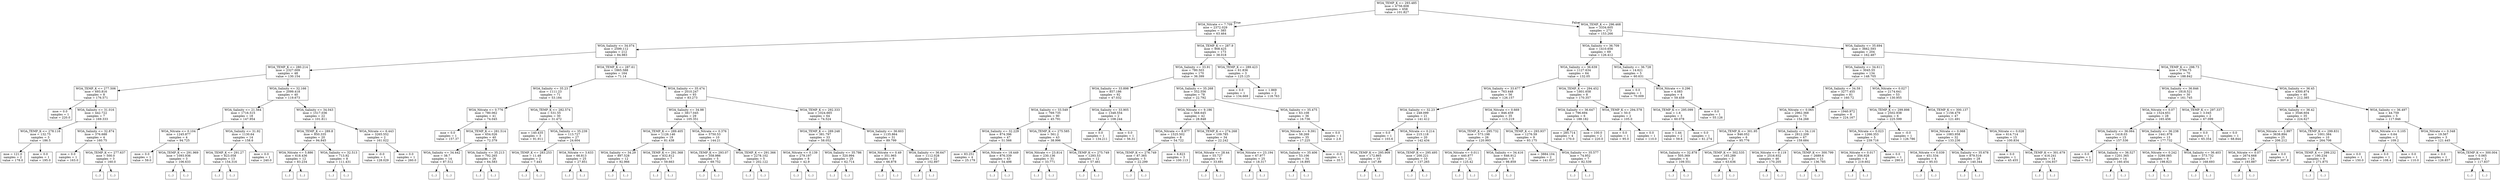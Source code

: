 digraph Tree {
node [shape=box] ;
0 [label="WOA_TEMP_K <= 293.485\nmse = 4756.608\nsamples = 658\nvalue = 101.827"] ;
1 [label="WOA_Nitrate <= 7.709\nmse = 2372.029\nsamples = 385\nvalue = 63.464"] ;
0 -> 1 [labeldistance=2.5, labelangle=45, headlabel="True"] ;
2 [label="WOA_Salinity <= 34.074\nmse = 2599.112\nsamples = 212\nvalue = 84.983"] ;
1 -> 2 ;
3 [label="WOA_TEMP_K <= 280.214\nmse = 2327.009\nsamples = 48\nvalue = 130.154"] ;
2 -> 3 ;
4 [label="WOA_TEMP_K <= 277.506\nmse = 693.816\nsamples = 8\nvalue = 176.571"] ;
3 -> 4 ;
5 [label="mse = 0.0\nsamples = 1\nvalue = 220.0"] ;
4 -> 5 ;
6 [label="WOA_Salinity <= 31.016\nmse = 442.722\nsamples = 7\nvalue = 169.333"] ;
4 -> 6 ;
7 [label="WOA_TEMP_K <= 278.116\nmse = 132.75\nsamples = 3\nvalue = 186.5"] ;
6 -> 7 ;
8 [label="mse = 121.0\nsamples = 2\nvalue = 178.0"] ;
7 -> 8 ;
9 [label="mse = 0.0\nsamples = 1\nvalue = 195.0"] ;
7 -> 9 ;
10 [label="WOA_Salinity <= 32.874\nmse = 376.688\nsamples = 4\nvalue = 160.75"] ;
6 -> 10 ;
11 [label="mse = 0.0\nsamples = 1\nvalue = 163.0"] ;
10 -> 11 ;
12 [label="WOA_TEMP_K <= 277.637\nmse = 500.0\nsamples = 3\nvalue = 160.0"] ;
10 -> 12 ;
13 [label="(...)"] ;
12 -> 13 ;
14 [label="(...)"] ;
12 -> 14 ;
15 [label="WOA_Salinity <= 32.166\nmse = 2099.418\nsamples = 40\nvalue = 119.673"] ;
3 -> 15 ;
16 [label="WOA_Salinity <= 21.564\nmse = 1716.515\nsamples = 18\nvalue = 147.954"] ;
15 -> 16 ;
17 [label="WOA_Nitrate <= 0.104\nmse = 1245.877\nsamples = 4\nvalue = 94.725"] ;
16 -> 17 ;
18 [label="mse = 0.0\nsamples = 1\nvalue = 59.0"] ;
17 -> 18 ;
19 [label="WOA_TEMP_K <= 291.969\nmse = 1093.936\nsamples = 3\nvalue = 106.633"] ;
17 -> 19 ;
20 [label="(...)"] ;
19 -> 20 ;
23 [label="(...)"] ;
19 -> 23 ;
24 [label="WOA_Salinity <= 31.92\nmse = 1130.64\nsamples = 14\nvalue = 158.6"] ;
16 -> 24 ;
25 [label="WOA_TEMP_K <= 291.27\nmse = 823.058\nsamples = 13\nvalue = 154.316"] ;
24 -> 25 ;
26 [label="(...)"] ;
25 -> 26 ;
47 [label="(...)"] ;
25 -> 47 ;
48 [label="mse = 0.0\nsamples = 1\nvalue = 240.0"] ;
24 -> 48 ;
49 [label="WOA_Salinity <= 34.043\nmse = 1517.036\nsamples = 22\nvalue = 101.811"] ;
15 -> 49 ;
50 [label="WOA_TEMP_K <= 289.8\nmse = 850.335\nsamples = 20\nvalue = 94.845"] ;
49 -> 50 ;
51 [label="WOA_Nitrate <= 5.886\nmse = 618.436\nsamples = 12\nvalue = 83.234"] ;
50 -> 51 ;
52 [label="(...)"] ;
51 -> 52 ;
67 [label="(...)"] ;
51 -> 67 ;
74 [label="WOA_Salinity <= 32.513\nmse = 713.92\nsamples = 8\nvalue = 111.431"] ;
50 -> 74 ;
75 [label="(...)"] ;
74 -> 75 ;
76 [label="(...)"] ;
74 -> 76 ;
87 [label="WOA_Nitrate <= 6.443\nmse = 3265.552\nsamples = 2\nvalue = 161.022"] ;
49 -> 87 ;
88 [label="mse = -0.0\nsamples = 1\nvalue = 128.029"] ;
87 -> 88 ;
89 [label="mse = 0.0\nsamples = 1\nvalue = 260.0"] ;
87 -> 89 ;
90 [label="WOA_TEMP_K <= 287.61\nmse = 1865.588\nsamples = 164\nvalue = 71.14"] ;
2 -> 90 ;
91 [label="WOA_Salinity <= 35.23\nmse = 1111.23\nsamples = 71\nvalue = 53.184"] ;
90 -> 91 ;
92 [label="WOA_Nitrate <= 0.776\nmse = 780.062\nsamples = 41\nvalue = 74.045"] ;
91 -> 92 ;
93 [label="mse = 0.0\nsamples = 1\nvalue = 157.37"] ;
92 -> 93 ;
94 [label="WOA_TEMP_K <= 281.514\nmse = 654.026\nsamples = 40\nvalue = 72.379"] ;
92 -> 94 ;
95 [label="WOA_Salinity <= 34.442\nmse = 38.7\nsamples = 14\nvalue = 87.512"] ;
94 -> 95 ;
96 [label="(...)"] ;
95 -> 96 ;
105 [label="(...)"] ;
95 -> 105 ;
118 [label="WOA_Salinity <= 35.213\nmse = 792.265\nsamples = 26\nvalue = 64.583"] ;
94 -> 118 ;
119 [label="(...)"] ;
118 -> 119 ;
152 [label="(...)"] ;
118 -> 152 ;
155 [label="WOA_TEMP_K <= 282.574\nmse = 531.55\nsamples = 30\nvalue = 31.472"] ;
91 -> 155 ;
156 [label="mse = 140.435\nsamples = 3\nvalue = 91.911"] ;
155 -> 156 ;
157 [label="WOA_Salinity <= 35.239\nmse = 113.727\nsamples = 27\nvalue = 24.604"] ;
155 -> 157 ;
158 [label="WOA_TEMP_K <= 283.253\nmse = 11.48\nsamples = 2\nvalue = 7.443"] ;
157 -> 158 ;
159 [label="(...)"] ;
158 -> 159 ;
160 [label="(...)"] ;
158 -> 160 ;
161 [label="WOA_Nitrate <= 3.633\nmse = 66.813\nsamples = 25\nvalue = 27.851"] ;
157 -> 161 ;
162 [label="(...)"] ;
161 -> 162 ;
185 [label="(...)"] ;
161 -> 185 ;
194 [label="WOA_Salinity <= 35.474\nmse = 2010.247\nsamples = 93\nvalue = 83.273"] ;
90 -> 194 ;
195 [label="WOA_Salinity <= 34.98\nmse = 3817.045\nsamples = 29\nvalue = 105.351"] ;
194 -> 195 ;
196 [label="WOA_TEMP_K <= 289.405\nmse = 1126.146\nsamples = 19\nvalue = 81.438"] ;
195 -> 196 ;
197 [label="WOA_Salinity <= 34.29\nmse = 897.528\nsamples = 12\nvalue = 92.966"] ;
196 -> 197 ;
198 [label="(...)"] ;
197 -> 198 ;
201 [label="(...)"] ;
197 -> 201 ;
216 [label="WOA_TEMP_K <= 291.368\nmse = 832.812\nsamples = 7\nvalue = 59.663"] ;
196 -> 216 ;
217 [label="(...)"] ;
216 -> 217 ;
228 [label="(...)"] ;
216 -> 228 ;
229 [label="WOA_Nitrate <= 0.376\nmse = 5750.53\nsamples = 10\nvalue = 144.21"] ;
195 -> 229 ;
230 [label="WOA_TEMP_K <= 293.07\nmse = 358.986\nsamples = 5\nvalue = 69.752"] ;
229 -> 230 ;
231 [label="(...)"] ;
230 -> 231 ;
236 [label="(...)"] ;
230 -> 236 ;
239 [label="WOA_TEMP_K <= 291.366\nmse = 2278.102\nsamples = 5\nvalue = 202.122"] ;
229 -> 239 ;
240 [label="(...)"] ;
239 -> 240 ;
245 [label="(...)"] ;
239 -> 245 ;
248 [label="WOA_TEMP_K <= 292.333\nmse = 1024.665\nsamples = 64\nvalue = 74.524"] ;
194 -> 248 ;
249 [label="WOA_TEMP_K <= 289.248\nmse = 381.797\nsamples = 33\nvalue = 58.052"] ;
248 -> 249 ;
250 [label="WOA_Nitrate <= 0.139\nmse = 279.197\nsamples = 8\nvalue = 42.9"] ;
249 -> 250 ;
251 [label="(...)"] ;
250 -> 251 ;
252 [label="(...)"] ;
250 -> 252 ;
263 [label="WOA_Salinity <= 35.786\nmse = 320.994\nsamples = 25\nvalue = 62.714"] ;
249 -> 263 ;
264 [label="(...)"] ;
263 -> 264 ;
279 [label="(...)"] ;
263 -> 279 ;
294 [label="WOA_Salinity <= 36.603\nmse = 1135.864\nsamples = 31\nvalue = 89.799"] ;
248 -> 294 ;
295 [label="WOA_Nitrate <= 0.49\nmse = 351.965\nsamples = 9\nvalue = 66.878"] ;
294 -> 295 ;
296 [label="(...)"] ;
295 -> 296 ;
303 [label="(...)"] ;
295 -> 303 ;
308 [label="WOA_Salinity <= 36.647\nmse = 1112.028\nsamples = 22\nvalue = 102.897"] ;
294 -> 308 ;
309 [label="(...)"] ;
308 -> 309 ;
326 [label="(...)"] ;
308 -> 326 ;
331 [label="WOA_TEMP_K <= 287.9\nmse = 908.425\nsamples = 173\nvalue = 38.018"] ;
1 -> 331 ;
332 [label="WOA_Salinity <= 33.91\nmse = 780.503\nsamples = 170\nvalue = 36.399"] ;
331 -> 332 ;
333 [label="WOA_Salinity <= 33.898\nmse = 857.186\nsamples = 92\nvalue = 47.032"] ;
332 -> 333 ;
334 [label="WOA_Salinity <= 33.549\nmse = 769.735\nsamples = 90\nvalue = 45.791"] ;
333 -> 334 ;
335 [label="WOA_Salinity <= 32.229\nmse = 874.396\nsamples = 47\nvalue = 51.566"] ;
334 -> 335 ;
336 [label="mse = 83.251\nsamples = 4\nvalue = 25.179"] ;
335 -> 336 ;
337 [label="WOA_Nitrate <= 18.449\nmse = 876.339\nsamples = 43\nvalue = 54.498"] ;
335 -> 337 ;
338 [label="(...)"] ;
337 -> 338 ;
349 [label="(...)"] ;
337 -> 349 ;
370 [label="WOA_TEMP_K <= 275.585\nmse = 561.2\nsamples = 43\nvalue = 38.996"] ;
334 -> 370 ;
371 [label="WOA_Nitrate <= 23.814\nmse = 230.136\nsamples = 31\nvalue = 33.771"] ;
370 -> 371 ;
372 [label="(...)"] ;
371 -> 372 ;
391 [label="(...)"] ;
371 -> 391 ;
430 [label="WOA_TEMP_K <= 275.749\nmse = 1293.53\nsamples = 12\nvalue = 57.461"] ;
370 -> 430 ;
431 [label="(...)"] ;
430 -> 431 ;
432 [label="(...)"] ;
430 -> 432 ;
453 [label="WOA_Salinity <= 33.905\nmse = 1348.554\nsamples = 2\nvalue = 108.244"] ;
333 -> 453 ;
454 [label="mse = 0.0\nsamples = 1\nvalue = 134.211"] ;
453 -> 454 ;
455 [label="mse = 0.0\nsamples = 1\nvalue = 56.31"] ;
453 -> 455 ;
456 [label="WOA_Salinity <= 35.268\nmse = 352.556\nsamples = 78\nvalue = 22.792"] ;
332 -> 456 ;
457 [label="WOA_Nitrate <= 9.186\nmse = 568.645\nsamples = 42\nvalue = 28.848"] ;
456 -> 457 ;
458 [label="WOA_Nitrate <= 8.977\nmse = 1525.502\nsamples = 8\nvalue = 54.722"] ;
457 -> 458 ;
459 [label="WOA_TEMP_K <= 276.749\nmse = 87.365\nsamples = 5\nvalue = 22.299"] ;
458 -> 459 ;
460 [label="(...)"] ;
459 -> 460 ;
461 [label="(...)"] ;
459 -> 461 ;
468 [label="mse = 6.823\nsamples = 3\nvalue = 100.113"] ;
458 -> 468 ;
469 [label="WOA_TEMP_K <= 274.268\nmse = 109.785\nsamples = 34\nvalue = 22.242"] ;
457 -> 469 ;
470 [label="WOA_Nitrate <= 28.44\nmse = 55.727\nsamples = 9\nvalue = 33.691"] ;
469 -> 470 ;
471 [label="(...)"] ;
470 -> 471 ;
486 [label="(...)"] ;
470 -> 486 ;
487 [label="WOA_Nitrate <= 23.194\nmse = 67.977\nsamples = 25\nvalue = 18.317"] ;
469 -> 487 ;
488 [label="(...)"] ;
487 -> 488 ;
521 [label="(...)"] ;
487 -> 521 ;
532 [label="WOA_Salinity <= 35.475\nmse = 63.108\nsamples = 36\nvalue = 16.736"] ;
456 -> 532 ;
533 [label="WOA_Nitrate <= 9.391\nmse = 58.269\nsamples = 35\nvalue = 17.225"] ;
532 -> 533 ;
534 [label="WOA_Salinity <= 35.406\nmse = 53.106\nsamples = 34\nvalue = 16.895"] ;
533 -> 534 ;
535 [label="(...)"] ;
534 -> 535 ;
552 [label="(...)"] ;
534 -> 552 ;
553 [label="mse = -0.0\nsamples = 1\nvalue = 35.7"] ;
533 -> 553 ;
554 [label="mse = 0.0\nsamples = 1\nvalue = 2.8"] ;
532 -> 554 ;
555 [label="WOA_TEMP_K <= 289.423\nmse = 61.836\nsamples = 3\nvalue = 125.125"] ;
331 -> 555 ;
556 [label="mse = 0.0\nsamples = 1\nvalue = 134.669"] ;
555 -> 556 ;
557 [label="mse = 1.869\nsamples = 2\nvalue = 118.763"] ;
555 -> 557 ;
558 [label="WOA_TEMP_K <= 296.468\nmse = 3334.605\nsamples = 273\nvalue = 153.266"] ;
0 -> 558 [labeldistance=2.5, labelangle=-45, headlabel="False"] ;
559 [label="WOA_Salinity <= 36.709\nmse = 1410.656\nsamples = 69\nvalue = 126.412"] ;
558 -> 559 ;
560 [label="WOA_Salinity <= 36.639\nmse = 1127.634\nsamples = 64\nvalue = 132.05"] ;
559 -> 560 ;
561 [label="WOA_Salinity <= 33.677\nmse = 763.448\nsamples = 56\nvalue = 126.157"] ;
560 -> 561 ;
562 [label="WOA_Salinity <= 32.23\nmse = 248.099\nsamples = 21\nvalue = 141.412"] ;
561 -> 562 ;
563 [label="mse = 0.0\nsamples = 1\nvalue = 103.6"] ;
562 -> 563 ;
564 [label="WOA_Nitrate <= 0.214\nmse = 215.118\nsamples = 20\nvalue = 142.434"] ;
562 -> 564 ;
565 [label="WOA_TEMP_K <= 295.909\nmse = 172.865\nsamples = 10\nvalue = 147.89"] ;
564 -> 565 ;
566 [label="(...)"] ;
565 -> 566 ;
573 [label="(...)"] ;
565 -> 573 ;
574 [label="WOA_TEMP_K <= 295.495\nmse = 200.221\nsamples = 10\nvalue = 137.265"] ;
564 -> 574 ;
575 [label="(...)"] ;
574 -> 575 ;
584 [label="(...)"] ;
574 -> 584 ;
587 [label="WOA_Nitrate <= 0.669\nmse = 846.459\nsamples = 35\nvalue = 115.219"] ;
561 -> 587 ;
588 [label="WOA_TEMP_K <= 295.732\nmse = 573.198\nsamples = 26\nvalue = 120.993"] ;
587 -> 588 ;
589 [label="WOA_Nitrate <= 0.011\nmse = 440.877\nsamples = 21\nvalue = 125.42"] ;
588 -> 589 ;
590 [label="(...)"] ;
589 -> 590 ;
591 [label="(...)"] ;
589 -> 591 ;
622 [label="WOA_Salinity <= 34.416\nmse = 646.912\nsamples = 5\nvalue = 98.859"] ;
588 -> 622 ;
623 [label="(...)"] ;
622 -> 623 ;
626 [label="(...)"] ;
622 -> 626 ;
629 [label="WOA_TEMP_K <= 293.937\nmse = 1276.59\nsamples = 9\nvalue = 93.175"] ;
587 -> 629 ;
630 [label="mse = 3884.104\nsamples = 2\nvalue = 141.037"] ;
629 -> 630 ;
631 [label="WOA_Salinity <= 35.577\nmse = 74.952\nsamples = 7\nvalue = 82.539"] ;
629 -> 631 ;
632 [label="(...)"] ;
631 -> 632 ;
639 [label="(...)"] ;
631 -> 639 ;
644 [label="WOA_TEMP_K <= 294.452\nmse = 1801.658\nsamples = 8\nvalue = 170.357"] ;
560 -> 644 ;
645 [label="WOA_Salinity <= 36.647\nmse = 796.694\nsamples = 6\nvalue = 188.182"] ;
644 -> 645 ;
646 [label="mse = 285.714\nsamples = 4\nvalue = 170.0"] ;
645 -> 646 ;
647 [label="mse = 100.0\nsamples = 2\nvalue = 220.0"] ;
645 -> 647 ;
648 [label="WOA_TEMP_K <= 294.578\nmse = 50.0\nsamples = 2\nvalue = 105.0"] ;
644 -> 648 ;
649 [label="mse = 0.0\nsamples = 1\nvalue = 95.0"] ;
648 -> 649 ;
650 [label="mse = 0.0\nsamples = 1\nvalue = 110.0"] ;
648 -> 650 ;
651 [label="WOA_Salinity <= 36.728\nmse = 14.621\nsamples = 5\nvalue = 60.631"] ;
559 -> 651 ;
652 [label="mse = 0.0\nsamples = 1\nvalue = 70.009"] ;
651 -> 652 ;
653 [label="WOA_Nitrate <= 0.296\nmse = 4.083\nsamples = 4\nvalue = 59.459"] ;
651 -> 653 ;
654 [label="WOA_TEMP_K <= 295.099\nmse = 1.6\nsamples = 3\nvalue = 60.078"] ;
653 -> 654 ;
655 [label="mse = 1.44\nsamples = 2\nvalue = 59.6"] ;
654 -> 655 ;
656 [label="mse = 0.0\nsamples = 1\nvalue = 61.274"] ;
654 -> 656 ;
657 [label="mse = 0.0\nsamples = 1\nvalue = 55.126"] ;
653 -> 657 ;
658 [label="WOA_Salinity <= 35.694\nmse = 3662.593\nsamples = 204\nvalue = 162.487"] ;
558 -> 658 ;
659 [label="WOA_Salinity <= 34.611\nmse = 3045.55\nsamples = 134\nvalue = 148.705"] ;
658 -> 659 ;
660 [label="WOA_Salinity <= 34.59\nmse = 3277.455\nsamples = 81\nvalue = 160.72"] ;
659 -> 660 ;
661 [label="WOA_Nitrate <= 0.065\nmse = 2962.368\nsamples = 73\nvalue = 154.268"] ;
660 -> 661 ;
662 [label="WOA_TEMP_K <= 301.95\nmse = 846.052\nsamples = 6\nvalue = 95.776"] ;
661 -> 662 ;
663 [label="WOA_Salinity <= 32.878\nmse = 505.369\nsamples = 4\nvalue = 109.551"] ;
662 -> 663 ;
664 [label="(...)"] ;
663 -> 664 ;
667 [label="(...)"] ;
663 -> 667 ;
670 [label="WOA_TEMP_K <= 302.535\nmse = 165.289\nsamples = 2\nvalue = 63.636"] ;
662 -> 670 ;
671 [label="(...)"] ;
670 -> 671 ;
672 [label="(...)"] ;
670 -> 672 ;
673 [label="WOA_Salinity <= 34.116\nmse = 2812.209\nsamples = 67\nvalue = 159.684"] ;
661 -> 673 ;
674 [label="WOA_Nitrate <= 0.119\nmse = 2516.932\nsamples = 46\nvalue = 170.205"] ;
673 -> 674 ;
675 [label="(...)"] ;
674 -> 675 ;
680 [label="(...)"] ;
674 -> 680 ;
745 [label="WOA_TEMP_K <= 300.799\nmse = 2689.6\nsamples = 21\nvalue = 136.785"] ;
673 -> 745 ;
746 [label="(...)"] ;
745 -> 746 ;
767 [label="(...)"] ;
745 -> 767 ;
780 [label="mse = 1940.972\nsamples = 8\nvalue = 224.167"] ;
660 -> 780 ;
781 [label="WOA_Nitrate <= 0.027\nmse = 2174.641\nsamples = 53\nvalue = 130.955"] ;
659 -> 781 ;
782 [label="WOA_TEMP_K <= 299.898\nmse = 2502.938\nsamples = 6\nvalue = 225.599"] ;
781 -> 782 ;
783 [label="WOA_Nitrate <= 0.023\nmse = 1266.353\nsamples = 5\nvalue = 239.716"] ;
782 -> 783 ;
784 [label="WOA_Nitrate <= 0.017\nmse = 356.928\nsamples = 4\nvalue = 219.602"] ;
783 -> 784 ;
785 [label="(...)"] ;
784 -> 785 ;
790 [label="(...)"] ;
784 -> 790 ;
791 [label="mse = 0.0\nsamples = 1\nvalue = 290.0"] ;
783 -> 791 ;
792 [label="mse = -0.0\nsamples = 1\nvalue = 126.786"] ;
782 -> 792 ;
793 [label="WOA_TEMP_K <= 300.137\nmse = 1156.479\nsamples = 47\nvalue = 121.491"] ;
781 -> 793 ;
794 [label="WOA_Nitrate <= 0.068\nmse = 1083.958\nsamples = 32\nvalue = 133.236"] ;
793 -> 794 ;
795 [label="WOA_Nitrate <= 0.039\nmse = 451.534\nsamples = 4\nvalue = 95.03"] ;
794 -> 795 ;
796 [label="(...)"] ;
795 -> 796 ;
799 [label="(...)"] ;
795 -> 799 ;
802 [label="WOA_Salinity <= 35.678\nmse = 879.516\nsamples = 28\nvalue = 140.344"] ;
794 -> 802 ;
803 [label="(...)"] ;
802 -> 803 ;
842 [label="(...)"] ;
802 -> 842 ;
845 [label="WOA_Nitrate <= 0.028\nmse = 614.714\nsamples = 15\nvalue = 100.834"] ;
793 -> 845 ;
846 [label="mse = 0.0\nsamples = 1\nvalue = 45.455"] ;
845 -> 846 ;
847 [label="WOA_TEMP_K <= 301.679\nmse = 416.241\nsamples = 14\nvalue = 104.937"] ;
845 -> 847 ;
848 [label="(...)"] ;
847 -> 848 ;
873 [label="(...)"] ;
847 -> 873 ;
874 [label="WOA_TEMP_K <= 298.73\nmse = 3784.75\nsamples = 70\nvalue = 188.842"] ;
658 -> 874 ;
875 [label="WOA_Salinity <= 36.846\nmse = 1818.521\nsamples = 30\nvalue = 161.745"] ;
874 -> 875 ;
876 [label="WOA_Nitrate <= 0.07\nmse = 1524.651\nsamples = 28\nvalue = 165.456"] ;
875 -> 876 ;
877 [label="WOA_Salinity <= 36.064\nmse = 1418.03\nsamples = 15\nvalue = 157.536"] ;
876 -> 877 ;
878 [label="mse = 0.0\nsamples = 1\nvalue = 70.0"] ;
877 -> 878 ;
879 [label="WOA_Salinity <= 36.527\nmse = 1201.365\nsamples = 14\nvalue = 160.454"] ;
877 -> 879 ;
880 [label="(...)"] ;
879 -> 880 ;
887 [label="(...)"] ;
879 -> 887 ;
890 [label="WOA_Salinity <= 36.238\nmse = 1441.978\nsamples = 13\nvalue = 177.732"] ;
876 -> 890 ;
891 [label="WOA_Nitrate <= 0.242\nmse = 3299.085\nsamples = 6\nvalue = 198.823"] ;
890 -> 891 ;
892 [label="(...)"] ;
891 -> 892 ;
899 [label="(...)"] ;
891 -> 899 ;
902 [label="WOA_Salinity <= 36.403\nmse = 373.732\nsamples = 7\nvalue = 168.693"] ;
890 -> 902 ;
903 [label="(...)"] ;
902 -> 903 ;
904 [label="(...)"] ;
902 -> 904 ;
911 [label="WOA_TEMP_K <= 297.337\nmse = 3.045\nsamples = 2\nvalue = 67.099"] ;
875 -> 911 ;
912 [label="mse = 0.0\nsamples = 1\nvalue = 65.354"] ;
911 -> 912 ;
913 [label="mse = 0.0\nsamples = 1\nvalue = 68.844"] ;
911 -> 913 ;
914 [label="WOA_Salinity <= 36.45\nmse = 4300.874\nsamples = 40\nvalue = 212.385"] ;
874 -> 914 ;
915 [label="WOA_Salinity <= 36.42\nmse = 3546.604\nsamples = 35\nvalue = 224.627"] ;
914 -> 915 ;
916 [label="WOA_Nitrate <= 2.997\nmse = 3638.894\nsamples = 25\nvalue = 206.212"] ;
915 -> 916 ;
917 [label="WOA_Nitrate <= 0.07\nmse = 2674.668\nsamples = 24\nvalue = 193.887"] ;
916 -> 917 ;
918 [label="(...)"] ;
917 -> 918 ;
935 [label="(...)"] ;
917 -> 935 ;
946 [label="mse = 0.0\nsamples = 1\nvalue = 307.9"] ;
916 -> 946 ;
947 [label="WOA_TEMP_K <= 299.831\nmse = 1001.384\nsamples = 10\nvalue = 264.706"] ;
915 -> 947 ;
948 [label="WOA_TEMP_K <= 299.232\nmse = 190.234\nsamples = 9\nvalue = 271.875"] ;
947 -> 948 ;
949 [label="(...)"] ;
948 -> 949 ;
950 [label="(...)"] ;
948 -> 950 ;
953 [label="mse = 0.0\nsamples = 1\nvalue = 150.0"] ;
947 -> 953 ;
954 [label="WOA_Salinity <= 36.497\nmse = 44.759\nsamples = 5\nvalue = 117.946"] ;
914 -> 954 ;
955 [label="WOA_Nitrate <= 0.105\nmse = 0.64\nsamples = 2\nvalue = 109.2"] ;
954 -> 955 ;
956 [label="mse = 0.0\nsamples = 1\nvalue = 108.4"] ;
955 -> 956 ;
957 [label="mse = 0.0\nsamples = 1\nvalue = 110.0"] ;
955 -> 957 ;
958 [label="WOA_Nitrate <= 0.348\nmse = 19.567\nsamples = 3\nvalue = 121.445"] ;
954 -> 958 ;
959 [label="mse = 0.0\nsamples = 1\nvalue = 126.857"] ;
958 -> 959 ;
960 [label="WOA_TEMP_K <= 300.004\nmse = 0.065\nsamples = 2\nvalue = 117.837"] ;
958 -> 960 ;
961 [label="(...)"] ;
960 -> 961 ;
962 [label="(...)"] ;
960 -> 962 ;
}